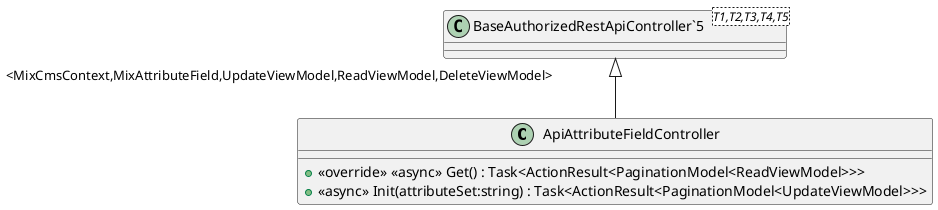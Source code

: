 @startuml
class ApiAttributeFieldController {
    + <<override>> <<async>> Get() : Task<ActionResult<PaginationModel<ReadViewModel>>>
    + <<async>> Init(attributeSet:string) : Task<ActionResult<PaginationModel<UpdateViewModel>>>
}
class "BaseAuthorizedRestApiController`5"<T1,T2,T3,T4,T5> {
}
"BaseAuthorizedRestApiController`5" "<MixCmsContext,MixAttributeField,UpdateViewModel,ReadViewModel,DeleteViewModel>" <|-- ApiAttributeFieldController
@enduml
